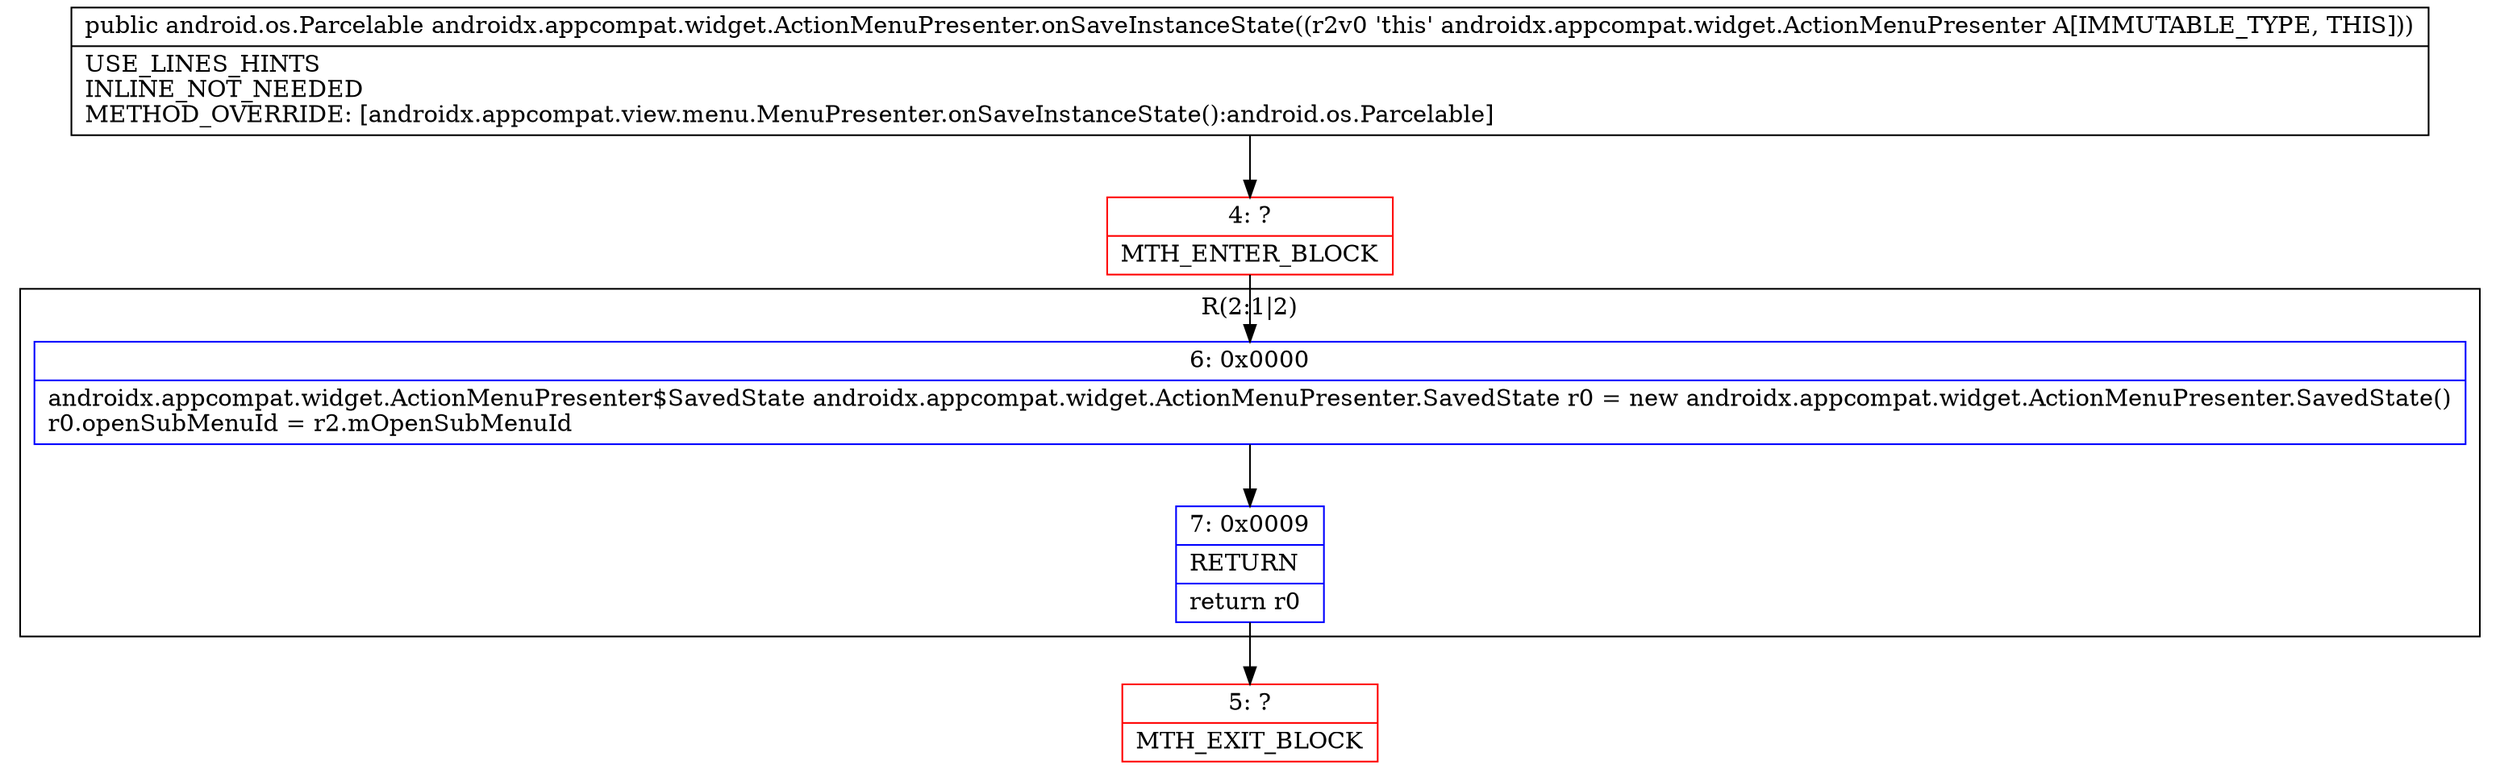 digraph "CFG forandroidx.appcompat.widget.ActionMenuPresenter.onSaveInstanceState()Landroid\/os\/Parcelable;" {
subgraph cluster_Region_814444265 {
label = "R(2:1|2)";
node [shape=record,color=blue];
Node_6 [shape=record,label="{6\:\ 0x0000|androidx.appcompat.widget.ActionMenuPresenter$SavedState androidx.appcompat.widget.ActionMenuPresenter.SavedState r0 = new androidx.appcompat.widget.ActionMenuPresenter.SavedState()\lr0.openSubMenuId = r2.mOpenSubMenuId\l}"];
Node_7 [shape=record,label="{7\:\ 0x0009|RETURN\l|return r0\l}"];
}
Node_4 [shape=record,color=red,label="{4\:\ ?|MTH_ENTER_BLOCK\l}"];
Node_5 [shape=record,color=red,label="{5\:\ ?|MTH_EXIT_BLOCK\l}"];
MethodNode[shape=record,label="{public android.os.Parcelable androidx.appcompat.widget.ActionMenuPresenter.onSaveInstanceState((r2v0 'this' androidx.appcompat.widget.ActionMenuPresenter A[IMMUTABLE_TYPE, THIS]))  | USE_LINES_HINTS\lINLINE_NOT_NEEDED\lMETHOD_OVERRIDE: [androidx.appcompat.view.menu.MenuPresenter.onSaveInstanceState():android.os.Parcelable]\l}"];
MethodNode -> Node_4;Node_6 -> Node_7;
Node_7 -> Node_5;
Node_4 -> Node_6;
}

